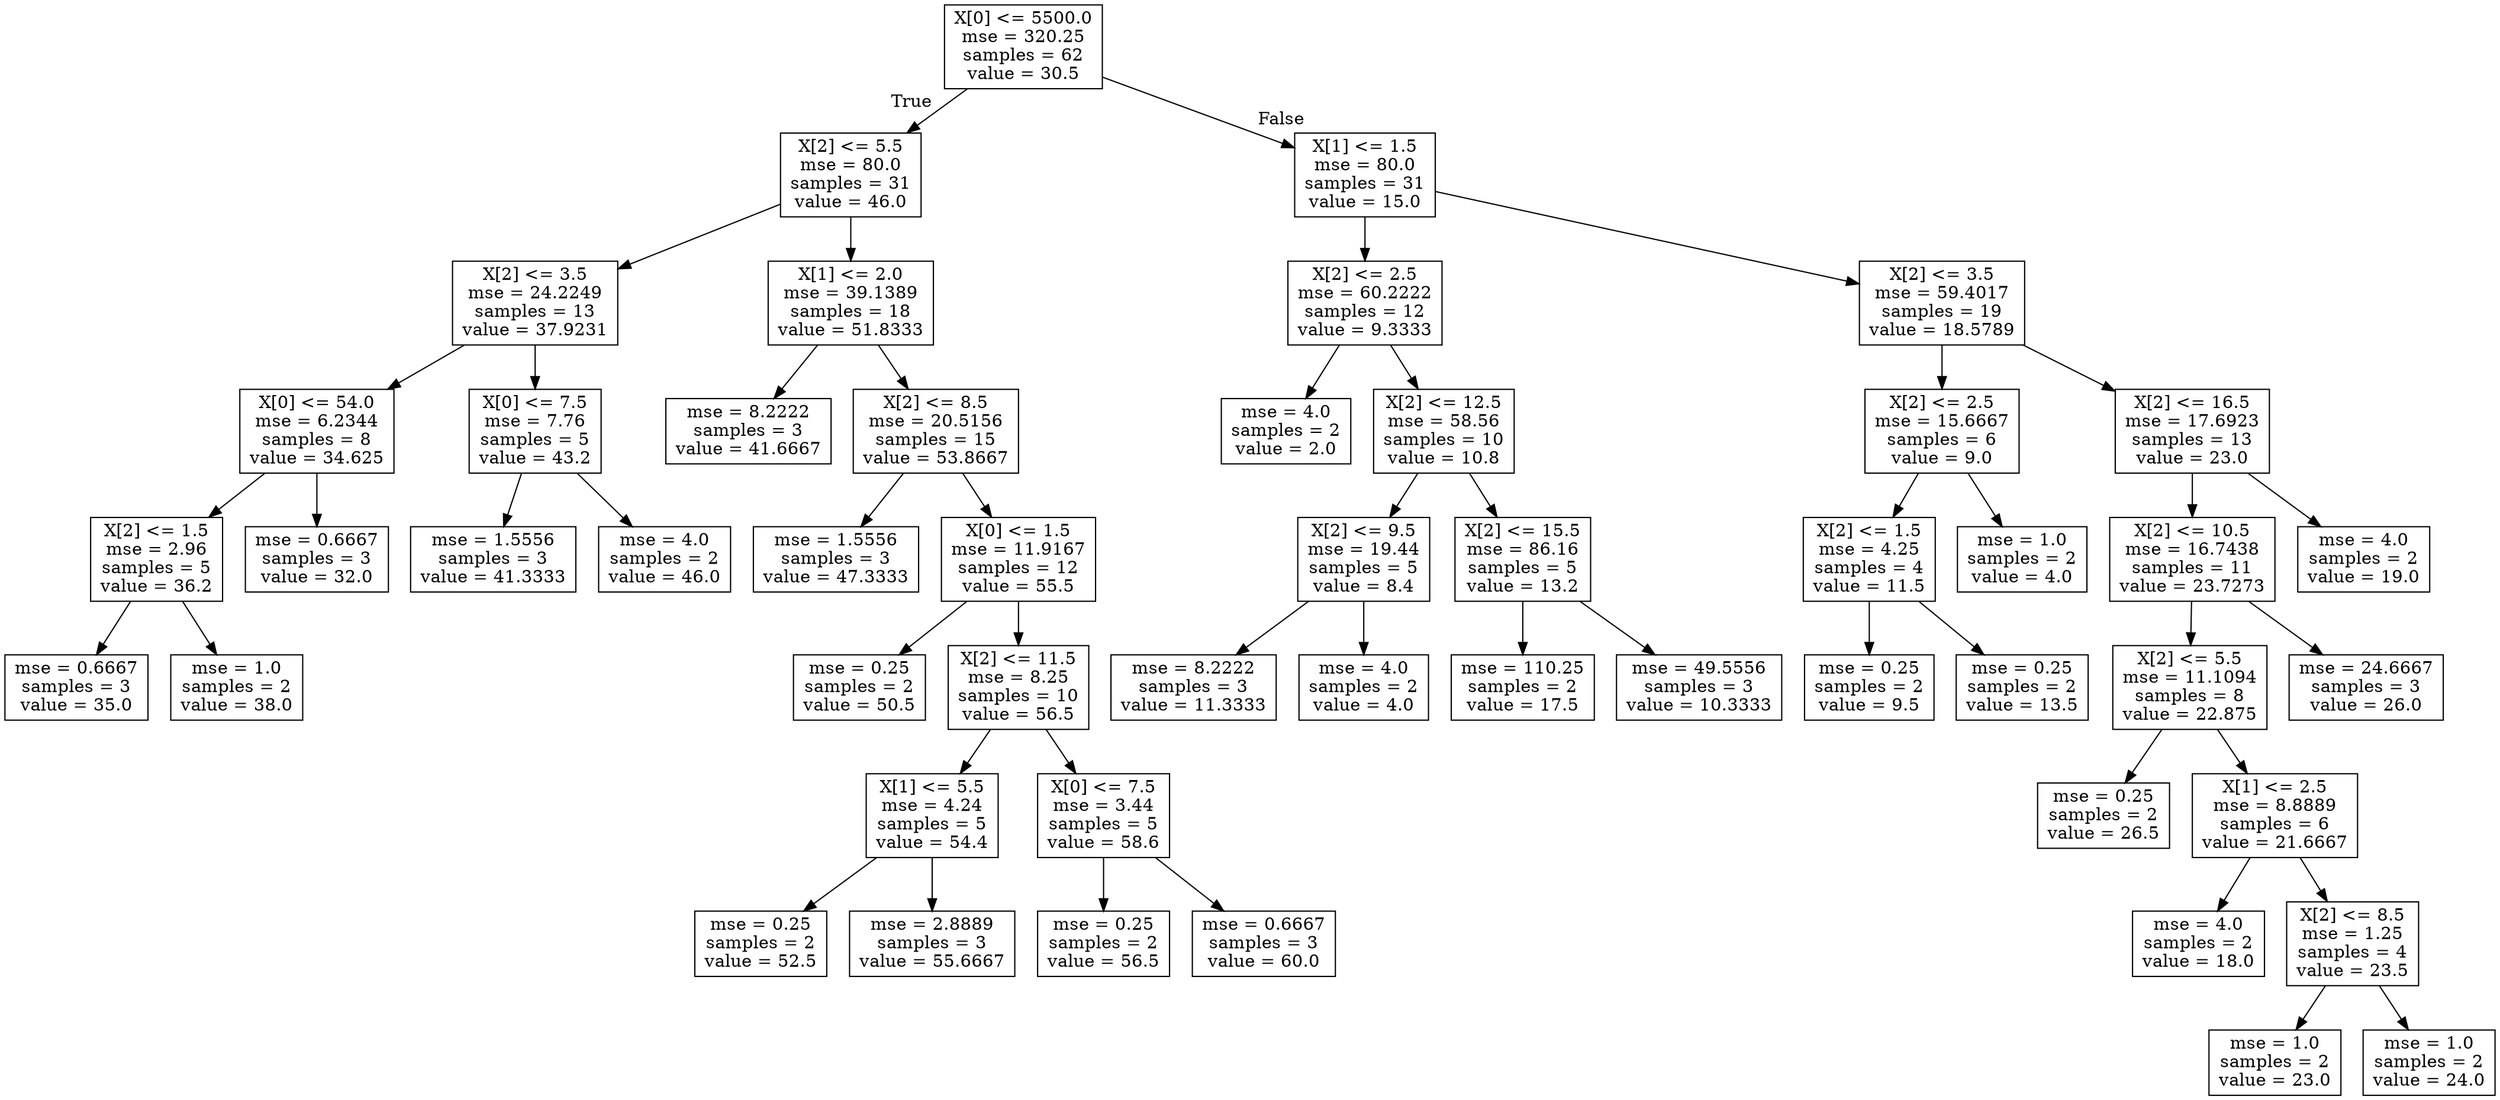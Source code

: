 digraph Tree {
node [shape=box] ;
0 [label="X[0] <= 5500.0\nmse = 320.25\nsamples = 62\nvalue = 30.5"] ;
1 [label="X[2] <= 5.5\nmse = 80.0\nsamples = 31\nvalue = 46.0"] ;
0 -> 1 [labeldistance=2.5, labelangle=45, headlabel="True"] ;
2 [label="X[2] <= 3.5\nmse = 24.2249\nsamples = 13\nvalue = 37.9231"] ;
1 -> 2 ;
3 [label="X[0] <= 54.0\nmse = 6.2344\nsamples = 8\nvalue = 34.625"] ;
2 -> 3 ;
4 [label="X[2] <= 1.5\nmse = 2.96\nsamples = 5\nvalue = 36.2"] ;
3 -> 4 ;
5 [label="mse = 0.6667\nsamples = 3\nvalue = 35.0"] ;
4 -> 5 ;
6 [label="mse = 1.0\nsamples = 2\nvalue = 38.0"] ;
4 -> 6 ;
7 [label="mse = 0.6667\nsamples = 3\nvalue = 32.0"] ;
3 -> 7 ;
8 [label="X[0] <= 7.5\nmse = 7.76\nsamples = 5\nvalue = 43.2"] ;
2 -> 8 ;
9 [label="mse = 1.5556\nsamples = 3\nvalue = 41.3333"] ;
8 -> 9 ;
10 [label="mse = 4.0\nsamples = 2\nvalue = 46.0"] ;
8 -> 10 ;
11 [label="X[1] <= 2.0\nmse = 39.1389\nsamples = 18\nvalue = 51.8333"] ;
1 -> 11 ;
12 [label="mse = 8.2222\nsamples = 3\nvalue = 41.6667"] ;
11 -> 12 ;
13 [label="X[2] <= 8.5\nmse = 20.5156\nsamples = 15\nvalue = 53.8667"] ;
11 -> 13 ;
14 [label="mse = 1.5556\nsamples = 3\nvalue = 47.3333"] ;
13 -> 14 ;
15 [label="X[0] <= 1.5\nmse = 11.9167\nsamples = 12\nvalue = 55.5"] ;
13 -> 15 ;
16 [label="mse = 0.25\nsamples = 2\nvalue = 50.5"] ;
15 -> 16 ;
17 [label="X[2] <= 11.5\nmse = 8.25\nsamples = 10\nvalue = 56.5"] ;
15 -> 17 ;
18 [label="X[1] <= 5.5\nmse = 4.24\nsamples = 5\nvalue = 54.4"] ;
17 -> 18 ;
19 [label="mse = 0.25\nsamples = 2\nvalue = 52.5"] ;
18 -> 19 ;
20 [label="mse = 2.8889\nsamples = 3\nvalue = 55.6667"] ;
18 -> 20 ;
21 [label="X[0] <= 7.5\nmse = 3.44\nsamples = 5\nvalue = 58.6"] ;
17 -> 21 ;
22 [label="mse = 0.25\nsamples = 2\nvalue = 56.5"] ;
21 -> 22 ;
23 [label="mse = 0.6667\nsamples = 3\nvalue = 60.0"] ;
21 -> 23 ;
24 [label="X[1] <= 1.5\nmse = 80.0\nsamples = 31\nvalue = 15.0"] ;
0 -> 24 [labeldistance=2.5, labelangle=-45, headlabel="False"] ;
25 [label="X[2] <= 2.5\nmse = 60.2222\nsamples = 12\nvalue = 9.3333"] ;
24 -> 25 ;
26 [label="mse = 4.0\nsamples = 2\nvalue = 2.0"] ;
25 -> 26 ;
27 [label="X[2] <= 12.5\nmse = 58.56\nsamples = 10\nvalue = 10.8"] ;
25 -> 27 ;
28 [label="X[2] <= 9.5\nmse = 19.44\nsamples = 5\nvalue = 8.4"] ;
27 -> 28 ;
29 [label="mse = 8.2222\nsamples = 3\nvalue = 11.3333"] ;
28 -> 29 ;
30 [label="mse = 4.0\nsamples = 2\nvalue = 4.0"] ;
28 -> 30 ;
31 [label="X[2] <= 15.5\nmse = 86.16\nsamples = 5\nvalue = 13.2"] ;
27 -> 31 ;
32 [label="mse = 110.25\nsamples = 2\nvalue = 17.5"] ;
31 -> 32 ;
33 [label="mse = 49.5556\nsamples = 3\nvalue = 10.3333"] ;
31 -> 33 ;
34 [label="X[2] <= 3.5\nmse = 59.4017\nsamples = 19\nvalue = 18.5789"] ;
24 -> 34 ;
35 [label="X[2] <= 2.5\nmse = 15.6667\nsamples = 6\nvalue = 9.0"] ;
34 -> 35 ;
36 [label="X[2] <= 1.5\nmse = 4.25\nsamples = 4\nvalue = 11.5"] ;
35 -> 36 ;
37 [label="mse = 0.25\nsamples = 2\nvalue = 9.5"] ;
36 -> 37 ;
38 [label="mse = 0.25\nsamples = 2\nvalue = 13.5"] ;
36 -> 38 ;
39 [label="mse = 1.0\nsamples = 2\nvalue = 4.0"] ;
35 -> 39 ;
40 [label="X[2] <= 16.5\nmse = 17.6923\nsamples = 13\nvalue = 23.0"] ;
34 -> 40 ;
41 [label="X[2] <= 10.5\nmse = 16.7438\nsamples = 11\nvalue = 23.7273"] ;
40 -> 41 ;
42 [label="X[2] <= 5.5\nmse = 11.1094\nsamples = 8\nvalue = 22.875"] ;
41 -> 42 ;
43 [label="mse = 0.25\nsamples = 2\nvalue = 26.5"] ;
42 -> 43 ;
44 [label="X[1] <= 2.5\nmse = 8.8889\nsamples = 6\nvalue = 21.6667"] ;
42 -> 44 ;
45 [label="mse = 4.0\nsamples = 2\nvalue = 18.0"] ;
44 -> 45 ;
46 [label="X[2] <= 8.5\nmse = 1.25\nsamples = 4\nvalue = 23.5"] ;
44 -> 46 ;
47 [label="mse = 1.0\nsamples = 2\nvalue = 23.0"] ;
46 -> 47 ;
48 [label="mse = 1.0\nsamples = 2\nvalue = 24.0"] ;
46 -> 48 ;
49 [label="mse = 24.6667\nsamples = 3\nvalue = 26.0"] ;
41 -> 49 ;
50 [label="mse = 4.0\nsamples = 2\nvalue = 19.0"] ;
40 -> 50 ;
}